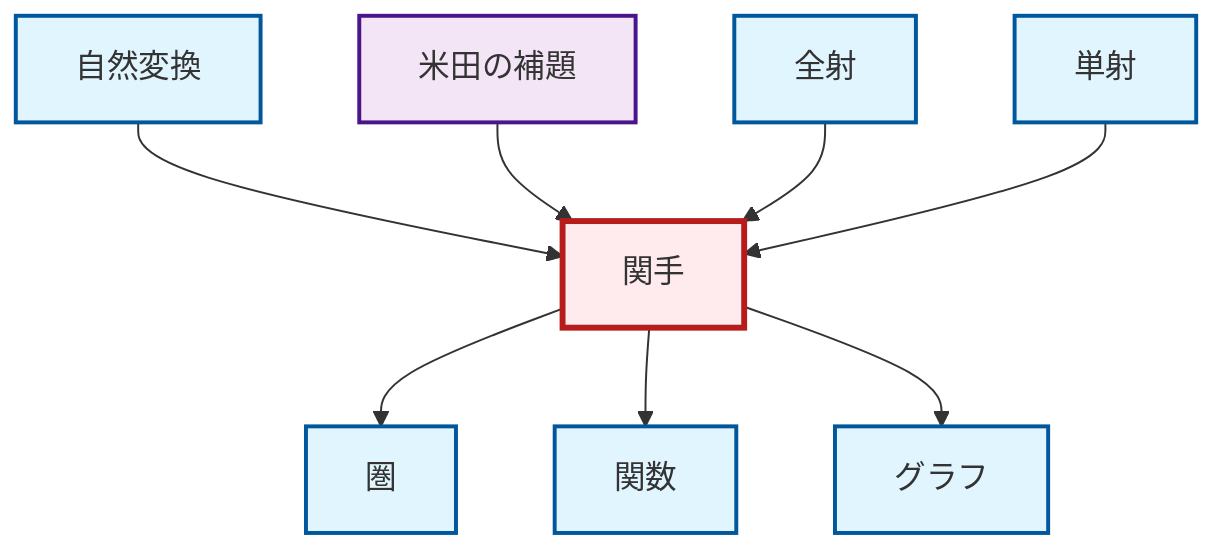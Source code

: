 graph TD
    classDef definition fill:#e1f5fe,stroke:#01579b,stroke-width:2px
    classDef theorem fill:#f3e5f5,stroke:#4a148c,stroke-width:2px
    classDef axiom fill:#fff3e0,stroke:#e65100,stroke-width:2px
    classDef example fill:#e8f5e9,stroke:#1b5e20,stroke-width:2px
    classDef current fill:#ffebee,stroke:#b71c1c,stroke-width:3px
    def-category["圏"]:::definition
    def-functor["関手"]:::definition
    thm-yoneda["米田の補題"]:::theorem
    def-monomorphism["単射"]:::definition
    def-function["関数"]:::definition
    def-graph["グラフ"]:::definition
    def-epimorphism["全射"]:::definition
    def-natural-transformation["自然変換"]:::definition
    def-natural-transformation --> def-functor
    thm-yoneda --> def-functor
    def-functor --> def-category
    def-epimorphism --> def-functor
    def-monomorphism --> def-functor
    def-functor --> def-function
    def-functor --> def-graph
    class def-functor current